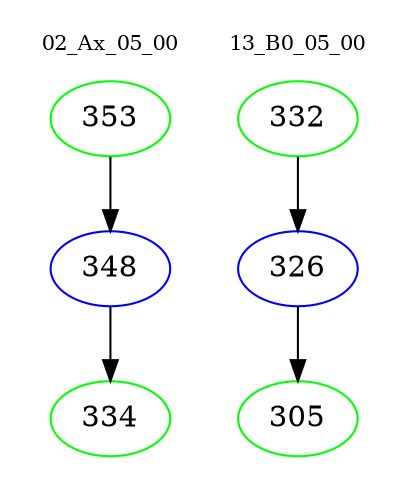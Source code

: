 digraph{
subgraph cluster_0 {
color = white
label = "02_Ax_05_00";
fontsize=10;
T0_353 [label="353", color="green"]
T0_353 -> T0_348 [color="black"]
T0_348 [label="348", color="blue"]
T0_348 -> T0_334 [color="black"]
T0_334 [label="334", color="green"]
}
subgraph cluster_1 {
color = white
label = "13_B0_05_00";
fontsize=10;
T1_332 [label="332", color="green"]
T1_332 -> T1_326 [color="black"]
T1_326 [label="326", color="blue"]
T1_326 -> T1_305 [color="black"]
T1_305 [label="305", color="green"]
}
}

